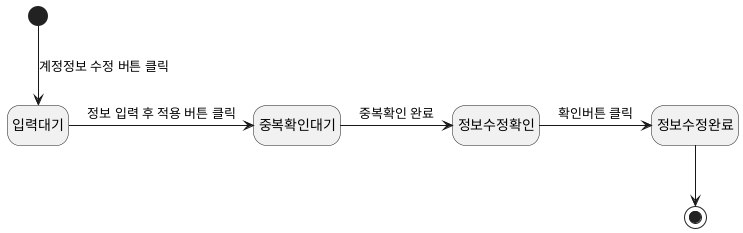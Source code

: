 @startuml
hide empty description

[*] --> 입력대기: 계정정보 수정 버튼 클릭
입력대기 -> 중복확인대기: 정보 입력 후 적용 버튼 클릭
중복확인대기 -> 정보수정확인: 중복확인 완료
정보수정확인 -> 정보수정완료: 확인버튼 클릭
정보수정완료 --> [*]
@enduml